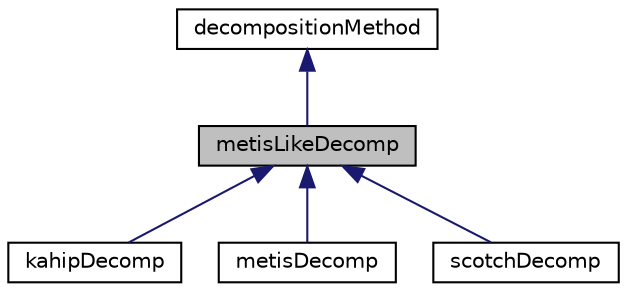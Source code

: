 digraph "metisLikeDecomp"
{
  bgcolor="transparent";
  edge [fontname="Helvetica",fontsize="10",labelfontname="Helvetica",labelfontsize="10"];
  node [fontname="Helvetica",fontsize="10",shape=record];
  Node1 [label="metisLikeDecomp",height=0.2,width=0.4,color="black", fillcolor="grey75", style="filled" fontcolor="black"];
  Node2 -> Node1 [dir="back",color="midnightblue",fontsize="10",style="solid",fontname="Helvetica"];
  Node2 [label="decompositionMethod",height=0.2,width=0.4,color="black",URL="$classFoam_1_1decompositionMethod.html",tooltip="Abstract base class for domain decomposition. "];
  Node1 -> Node3 [dir="back",color="midnightblue",fontsize="10",style="solid",fontname="Helvetica"];
  Node3 [label="kahipDecomp",height=0.2,width=0.4,color="black",URL="$classFoam_1_1kahipDecomp.html",tooltip="Domain decomposition using KaHIP http://algo2.iti.kit.edu/documents/kahip/. "];
  Node1 -> Node4 [dir="back",color="midnightblue",fontsize="10",style="solid",fontname="Helvetica"];
  Node4 [label="metisDecomp",height=0.2,width=0.4,color="black",URL="$classFoam_1_1metisDecomp.html",tooltip="Metis domain decomposition. "];
  Node1 -> Node5 [dir="back",color="midnightblue",fontsize="10",style="solid",fontname="Helvetica"];
  Node5 [label="scotchDecomp",height=0.2,width=0.4,color="black",URL="$classFoam_1_1scotchDecomp.html",tooltip="Scotch domain decomposition. "];
}
